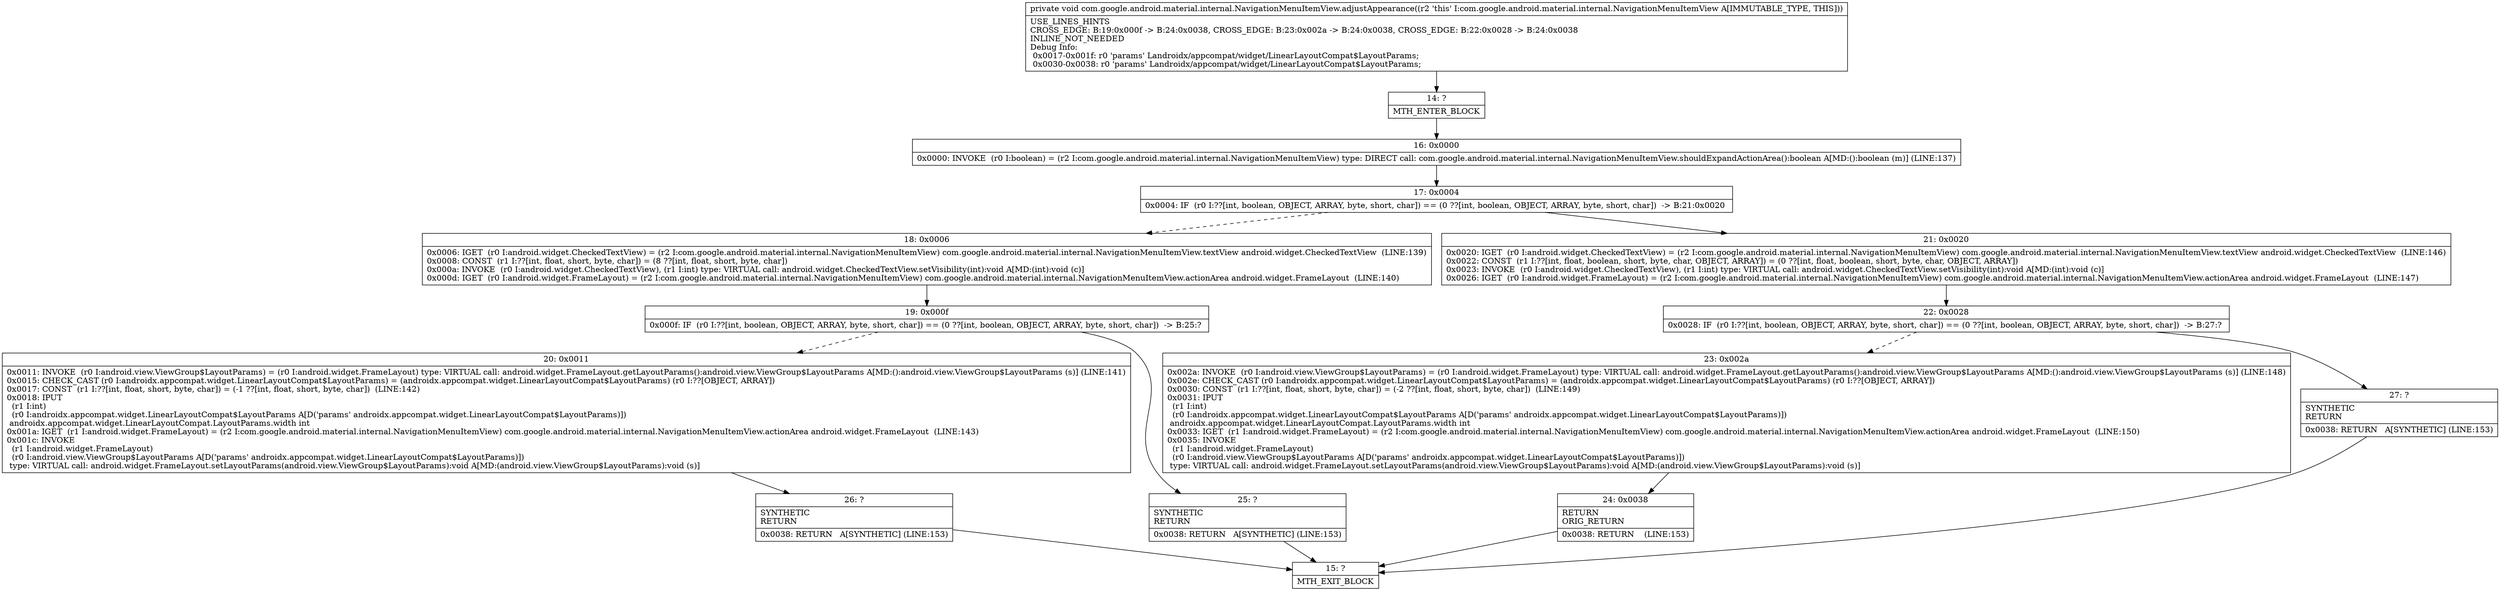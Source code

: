 digraph "CFG forcom.google.android.material.internal.NavigationMenuItemView.adjustAppearance()V" {
Node_14 [shape=record,label="{14\:\ ?|MTH_ENTER_BLOCK\l}"];
Node_16 [shape=record,label="{16\:\ 0x0000|0x0000: INVOKE  (r0 I:boolean) = (r2 I:com.google.android.material.internal.NavigationMenuItemView) type: DIRECT call: com.google.android.material.internal.NavigationMenuItemView.shouldExpandActionArea():boolean A[MD:():boolean (m)] (LINE:137)\l}"];
Node_17 [shape=record,label="{17\:\ 0x0004|0x0004: IF  (r0 I:??[int, boolean, OBJECT, ARRAY, byte, short, char]) == (0 ??[int, boolean, OBJECT, ARRAY, byte, short, char])  \-\> B:21:0x0020 \l}"];
Node_18 [shape=record,label="{18\:\ 0x0006|0x0006: IGET  (r0 I:android.widget.CheckedTextView) = (r2 I:com.google.android.material.internal.NavigationMenuItemView) com.google.android.material.internal.NavigationMenuItemView.textView android.widget.CheckedTextView  (LINE:139)\l0x0008: CONST  (r1 I:??[int, float, short, byte, char]) = (8 ??[int, float, short, byte, char]) \l0x000a: INVOKE  (r0 I:android.widget.CheckedTextView), (r1 I:int) type: VIRTUAL call: android.widget.CheckedTextView.setVisibility(int):void A[MD:(int):void (c)]\l0x000d: IGET  (r0 I:android.widget.FrameLayout) = (r2 I:com.google.android.material.internal.NavigationMenuItemView) com.google.android.material.internal.NavigationMenuItemView.actionArea android.widget.FrameLayout  (LINE:140)\l}"];
Node_19 [shape=record,label="{19\:\ 0x000f|0x000f: IF  (r0 I:??[int, boolean, OBJECT, ARRAY, byte, short, char]) == (0 ??[int, boolean, OBJECT, ARRAY, byte, short, char])  \-\> B:25:? \l}"];
Node_20 [shape=record,label="{20\:\ 0x0011|0x0011: INVOKE  (r0 I:android.view.ViewGroup$LayoutParams) = (r0 I:android.widget.FrameLayout) type: VIRTUAL call: android.widget.FrameLayout.getLayoutParams():android.view.ViewGroup$LayoutParams A[MD:():android.view.ViewGroup$LayoutParams (s)] (LINE:141)\l0x0015: CHECK_CAST (r0 I:androidx.appcompat.widget.LinearLayoutCompat$LayoutParams) = (androidx.appcompat.widget.LinearLayoutCompat$LayoutParams) (r0 I:??[OBJECT, ARRAY]) \l0x0017: CONST  (r1 I:??[int, float, short, byte, char]) = (\-1 ??[int, float, short, byte, char])  (LINE:142)\l0x0018: IPUT  \l  (r1 I:int)\l  (r0 I:androidx.appcompat.widget.LinearLayoutCompat$LayoutParams A[D('params' androidx.appcompat.widget.LinearLayoutCompat$LayoutParams)])\l androidx.appcompat.widget.LinearLayoutCompat.LayoutParams.width int \l0x001a: IGET  (r1 I:android.widget.FrameLayout) = (r2 I:com.google.android.material.internal.NavigationMenuItemView) com.google.android.material.internal.NavigationMenuItemView.actionArea android.widget.FrameLayout  (LINE:143)\l0x001c: INVOKE  \l  (r1 I:android.widget.FrameLayout)\l  (r0 I:android.view.ViewGroup$LayoutParams A[D('params' androidx.appcompat.widget.LinearLayoutCompat$LayoutParams)])\l type: VIRTUAL call: android.widget.FrameLayout.setLayoutParams(android.view.ViewGroup$LayoutParams):void A[MD:(android.view.ViewGroup$LayoutParams):void (s)]\l}"];
Node_26 [shape=record,label="{26\:\ ?|SYNTHETIC\lRETURN\l|0x0038: RETURN   A[SYNTHETIC] (LINE:153)\l}"];
Node_15 [shape=record,label="{15\:\ ?|MTH_EXIT_BLOCK\l}"];
Node_25 [shape=record,label="{25\:\ ?|SYNTHETIC\lRETURN\l|0x0038: RETURN   A[SYNTHETIC] (LINE:153)\l}"];
Node_21 [shape=record,label="{21\:\ 0x0020|0x0020: IGET  (r0 I:android.widget.CheckedTextView) = (r2 I:com.google.android.material.internal.NavigationMenuItemView) com.google.android.material.internal.NavigationMenuItemView.textView android.widget.CheckedTextView  (LINE:146)\l0x0022: CONST  (r1 I:??[int, float, boolean, short, byte, char, OBJECT, ARRAY]) = (0 ??[int, float, boolean, short, byte, char, OBJECT, ARRAY]) \l0x0023: INVOKE  (r0 I:android.widget.CheckedTextView), (r1 I:int) type: VIRTUAL call: android.widget.CheckedTextView.setVisibility(int):void A[MD:(int):void (c)]\l0x0026: IGET  (r0 I:android.widget.FrameLayout) = (r2 I:com.google.android.material.internal.NavigationMenuItemView) com.google.android.material.internal.NavigationMenuItemView.actionArea android.widget.FrameLayout  (LINE:147)\l}"];
Node_22 [shape=record,label="{22\:\ 0x0028|0x0028: IF  (r0 I:??[int, boolean, OBJECT, ARRAY, byte, short, char]) == (0 ??[int, boolean, OBJECT, ARRAY, byte, short, char])  \-\> B:27:? \l}"];
Node_23 [shape=record,label="{23\:\ 0x002a|0x002a: INVOKE  (r0 I:android.view.ViewGroup$LayoutParams) = (r0 I:android.widget.FrameLayout) type: VIRTUAL call: android.widget.FrameLayout.getLayoutParams():android.view.ViewGroup$LayoutParams A[MD:():android.view.ViewGroup$LayoutParams (s)] (LINE:148)\l0x002e: CHECK_CAST (r0 I:androidx.appcompat.widget.LinearLayoutCompat$LayoutParams) = (androidx.appcompat.widget.LinearLayoutCompat$LayoutParams) (r0 I:??[OBJECT, ARRAY]) \l0x0030: CONST  (r1 I:??[int, float, short, byte, char]) = (\-2 ??[int, float, short, byte, char])  (LINE:149)\l0x0031: IPUT  \l  (r1 I:int)\l  (r0 I:androidx.appcompat.widget.LinearLayoutCompat$LayoutParams A[D('params' androidx.appcompat.widget.LinearLayoutCompat$LayoutParams)])\l androidx.appcompat.widget.LinearLayoutCompat.LayoutParams.width int \l0x0033: IGET  (r1 I:android.widget.FrameLayout) = (r2 I:com.google.android.material.internal.NavigationMenuItemView) com.google.android.material.internal.NavigationMenuItemView.actionArea android.widget.FrameLayout  (LINE:150)\l0x0035: INVOKE  \l  (r1 I:android.widget.FrameLayout)\l  (r0 I:android.view.ViewGroup$LayoutParams A[D('params' androidx.appcompat.widget.LinearLayoutCompat$LayoutParams)])\l type: VIRTUAL call: android.widget.FrameLayout.setLayoutParams(android.view.ViewGroup$LayoutParams):void A[MD:(android.view.ViewGroup$LayoutParams):void (s)]\l}"];
Node_24 [shape=record,label="{24\:\ 0x0038|RETURN\lORIG_RETURN\l|0x0038: RETURN    (LINE:153)\l}"];
Node_27 [shape=record,label="{27\:\ ?|SYNTHETIC\lRETURN\l|0x0038: RETURN   A[SYNTHETIC] (LINE:153)\l}"];
MethodNode[shape=record,label="{private void com.google.android.material.internal.NavigationMenuItemView.adjustAppearance((r2 'this' I:com.google.android.material.internal.NavigationMenuItemView A[IMMUTABLE_TYPE, THIS]))  | USE_LINES_HINTS\lCROSS_EDGE: B:19:0x000f \-\> B:24:0x0038, CROSS_EDGE: B:23:0x002a \-\> B:24:0x0038, CROSS_EDGE: B:22:0x0028 \-\> B:24:0x0038\lINLINE_NOT_NEEDED\lDebug Info:\l  0x0017\-0x001f: r0 'params' Landroidx\/appcompat\/widget\/LinearLayoutCompat$LayoutParams;\l  0x0030\-0x0038: r0 'params' Landroidx\/appcompat\/widget\/LinearLayoutCompat$LayoutParams;\l}"];
MethodNode -> Node_14;Node_14 -> Node_16;
Node_16 -> Node_17;
Node_17 -> Node_18[style=dashed];
Node_17 -> Node_21;
Node_18 -> Node_19;
Node_19 -> Node_20[style=dashed];
Node_19 -> Node_25;
Node_20 -> Node_26;
Node_26 -> Node_15;
Node_25 -> Node_15;
Node_21 -> Node_22;
Node_22 -> Node_23[style=dashed];
Node_22 -> Node_27;
Node_23 -> Node_24;
Node_24 -> Node_15;
Node_27 -> Node_15;
}

